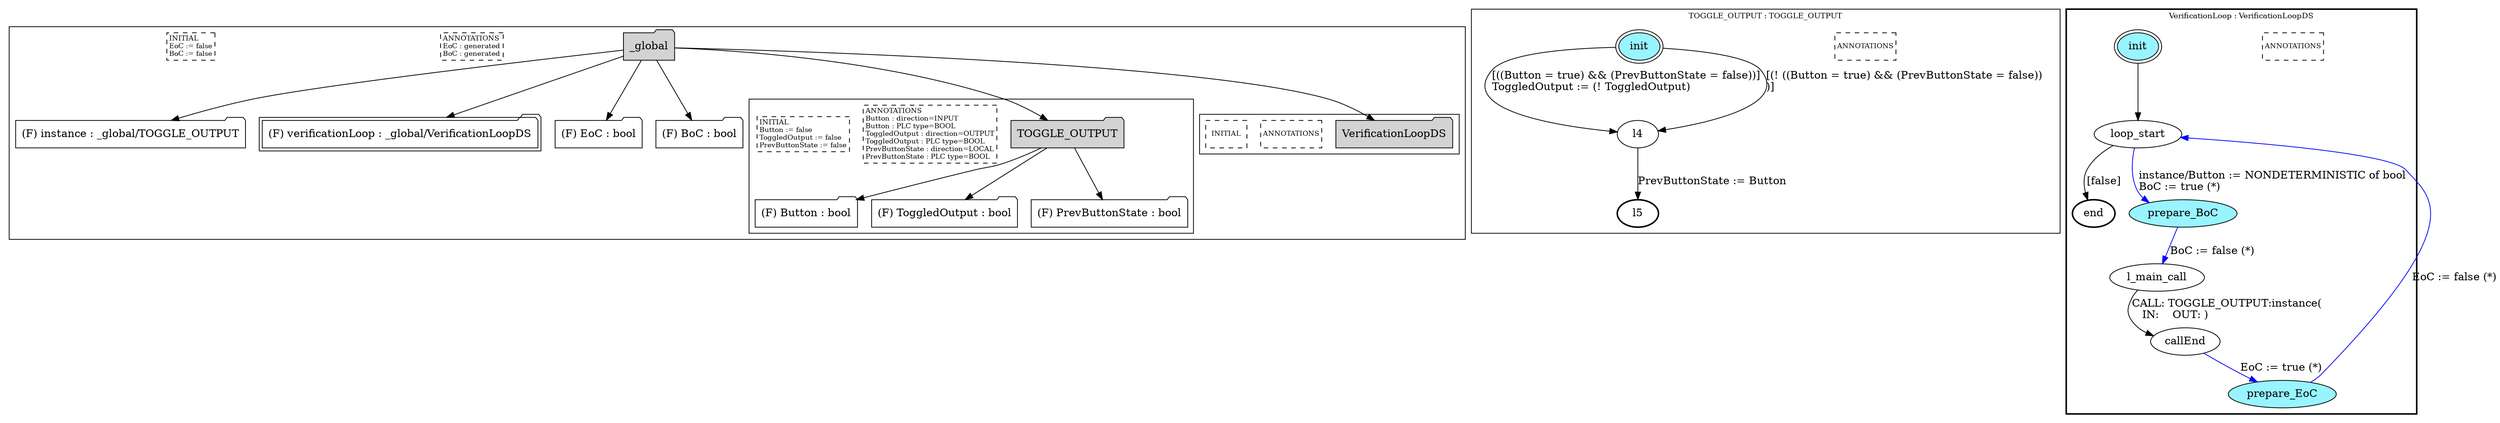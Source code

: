 digraph G {
	subgraph cluster__global2079332573 {
		node [shape="folder", style="filled"];
		//label="_global";
		_global2079332573 [label="_global"];
		_global2079332573 -> instance1784533123;
		instance1784533123 [label = "(F) instance : _global/TOGGLE_OUTPUT", fillcolor="white" ];
		_global2079332573 -> verificationLoop26428217;
		verificationLoop26428217 [label = "(F) verificationLoop : _global/VerificationLoopDS", fillcolor="white" , peripheries=2];
		_global2079332573 -> EoC2061011390;
		EoC2061011390 [label = "(F) EoC : bool", fillcolor="white" ];
		_global2079332573 -> BoC217930962;
		BoC217930962 [label = "(F) BoC : bool", fillcolor="white" ];
		_global2079332573 -> TOGGLE_OUTPUT363384509;
		subgraph cluster_TOGGLE_OUTPUT363384509 {
			node [shape="folder", style="filled"];
			//label="TOGGLE_OUTPUT";
			TOGGLE_OUTPUT363384509 [label="TOGGLE_OUTPUT"];
			TOGGLE_OUTPUT363384509 -> Button768413249;
			Button768413249 [label = "(F) Button : bool", fillcolor="white" ];
			TOGGLE_OUTPUT363384509 -> ToggledOutput731915467;
			ToggledOutput731915467 [label = "(F) ToggledOutput : bool", fillcolor="white" ];
			TOGGLE_OUTPUT363384509 -> PrevButtonState457218681;
			PrevButtonState457218681 [label = "(F) PrevButtonState : bool", fillcolor="white" ];
			
			annotations_pseudonode_TOGGLE_OUTPUT363384509 [
				label="ANNOTATIONS\lButton : direction=INPUT\lButton : PLC type=BOOL\lToggledOutput : direction=OUTPUT\lToggledOutput : PLC type=BOOL\lPrevButtonState : direction=LOCAL\lPrevButtonState : PLC type=BOOL\l",
				fontsize=9, margin="0.04,0.04", fillcolor="white", shape="rectangle", style="dashed"];
			initamt_pseudonode_TOGGLE_OUTPUT363384509 [
				label="INITIAL\lButton := false\lToggledOutput := false\lPrevButtonState := false\l",
				fontsize=9, margin="0.04,0.04", fillcolor="lightyellow", shape="rectangle", style="dashed"];
		}
		_global2079332573 -> VerificationLoopDS351108575;
		subgraph cluster_VerificationLoopDS351108575 {
			node [shape="folder", style="filled"];
			//label="VerificationLoopDS";
			VerificationLoopDS351108575 [label="VerificationLoopDS"];
			
			annotations_pseudonode_VerificationLoopDS351108575 [
				label="ANNOTATIONS",
				fontsize=9, margin="0.04,0.04", fillcolor="white", shape="rectangle", style="dashed"];
			initamt_pseudonode_VerificationLoopDS351108575 [
				label="INITIAL",
				fontsize=9, margin="0.04,0.04", fillcolor="lightyellow", shape="rectangle", style="dashed"];
		}
		
		annotations_pseudonode__global2079332573 [
			label="ANNOTATIONS\lEoC : generated\lBoC : generated\l",
			fontsize=9, margin="0.04,0.04", fillcolor="white", shape="rectangle", style="dashed"];
		initamt_pseudonode__global2079332573 [
			label="INITIAL\lEoC := false\lBoC := false\l",
			fontsize=9, margin="0.04,0.04", fillcolor="lightyellow", shape="rectangle", style="dashed"];
	}
	subgraph clusterTOGGLE_OUTPUT {
		node [style="filled"];
		color="black";
		fontsize=10;
		ranksep=0.4;
		
		label="TOGGLE_OUTPUT : TOGGLE_OUTPUT";
		
		annotations_pseudonode_TOGGLE_OUTPUT [
			label="ANNOTATIONS",
			fontsize=9, margin="0.04,0.04", fillcolor="white", shape="rectangle", style="dashed"];
		
		init_TOGGLE_OUTPUT [label="init", color="black", fillcolor="cadetblue1", peripheries=2, shape="ellipse"];
		l4_TOGGLE_OUTPUT [label="l4", color="black", fillcolor="white", shape="ellipse"];
		l5_TOGGLE_OUTPUT [label="l5", color="black", fillcolor="white", style=bold, shape="ellipse"];
		init_TOGGLE_OUTPUT -> l4_TOGGLE_OUTPUT [color="black", label="[((Button = true) && (PrevButtonState = false))]\lToggledOutput := (! ToggledOutput)\l"];
		init_TOGGLE_OUTPUT -> l4_TOGGLE_OUTPUT [color="black", label="[(! ((Button = true) && (PrevButtonState = false))\l)]\l"];
		l4_TOGGLE_OUTPUT -> l5_TOGGLE_OUTPUT [color="black", label="PrevButtonState := Button"];
	}
	subgraph clusterVerificationLoop {
		node [style="filled"];
		style=bold;
		color="black";
		fontsize=10;
		ranksep=0.4;
		
		label="VerificationLoop : VerificationLoopDS";
		
		annotations_pseudonode_VerificationLoop [
			label="ANNOTATIONS",
			fontsize=9, margin="0.04,0.04", fillcolor="white", shape="rectangle", style="dashed"];
		
		init_VerificationLoop [label="init", color="black", fillcolor="cadetblue1", peripheries=2, shape="ellipse"];
		end_VerificationLoop [label="end", color="black", fillcolor="cadetblue1", style=bold, shape="ellipse"];
		loop_start_VerificationLoop [label="loop_start", color="black", fillcolor="white", shape="ellipse"];
		prepare_BoC_VerificationLoop [label="prepare_BoC", color="black", fillcolor="cadetblue1", shape="ellipse"];
		l_main_call_VerificationLoop [label="l_main_call", color="black", fillcolor="white", shape="ellipse"];
		callEnd_VerificationLoop [label="callEnd", color="black", fillcolor="white", shape="ellipse"];
		prepare_EoC_VerificationLoop [label="prepare_EoC", color="black", fillcolor="cadetblue1", shape="ellipse"];
		init_VerificationLoop -> loop_start_VerificationLoop [color="black", label=""];
		loop_start_VerificationLoop -> prepare_BoC_VerificationLoop [color="blue", label="instance/Button := NONDETERMINISTIC of bool\lBoC := true (*)\l"];
		prepare_BoC_VerificationLoop -> l_main_call_VerificationLoop [color="blue", label="BoC := false (*)"];
		l_main_call_VerificationLoop -> callEnd_VerificationLoop [color="black", label="CALL: TOGGLE_OUTPUT:instance(\l   IN:    OUT: )\l"];
		callEnd_VerificationLoop -> prepare_EoC_VerificationLoop [color="blue", label="EoC := true (*)"];
		prepare_EoC_VerificationLoop -> loop_start_VerificationLoop [color="blue", label="EoC := false (*)"];
		loop_start_VerificationLoop -> end_VerificationLoop [color="black", label="[false]"];
	}
}

